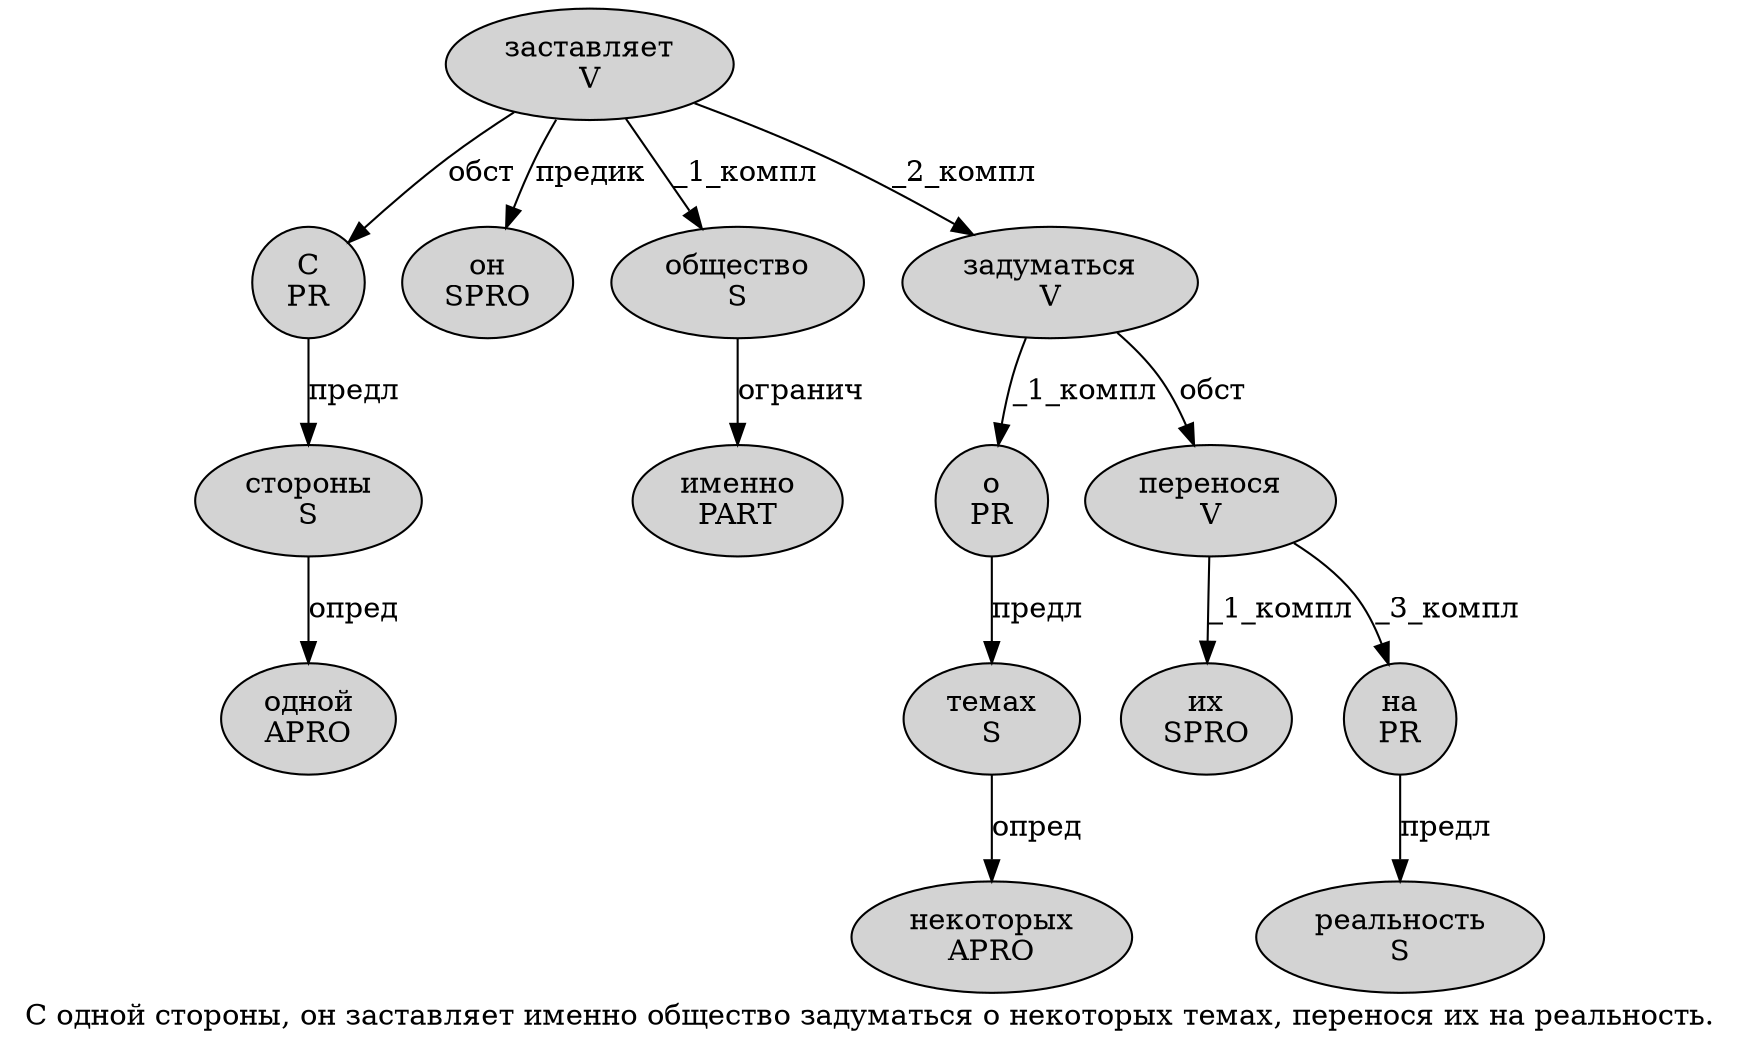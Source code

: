 digraph SENTENCE_1589 {
	graph [label="С одной стороны, он заставляет именно общество задуматься о некоторых темах, перенося их на реальность."]
	node [style=filled]
		0 [label="С
PR" color="" fillcolor=lightgray penwidth=1 shape=ellipse]
		1 [label="одной
APRO" color="" fillcolor=lightgray penwidth=1 shape=ellipse]
		2 [label="стороны
S" color="" fillcolor=lightgray penwidth=1 shape=ellipse]
		4 [label="он
SPRO" color="" fillcolor=lightgray penwidth=1 shape=ellipse]
		5 [label="заставляет
V" color="" fillcolor=lightgray penwidth=1 shape=ellipse]
		6 [label="именно
PART" color="" fillcolor=lightgray penwidth=1 shape=ellipse]
		7 [label="общество
S" color="" fillcolor=lightgray penwidth=1 shape=ellipse]
		8 [label="задуматься
V" color="" fillcolor=lightgray penwidth=1 shape=ellipse]
		9 [label="о
PR" color="" fillcolor=lightgray penwidth=1 shape=ellipse]
		10 [label="некоторых
APRO" color="" fillcolor=lightgray penwidth=1 shape=ellipse]
		11 [label="темах
S" color="" fillcolor=lightgray penwidth=1 shape=ellipse]
		13 [label="перенося
V" color="" fillcolor=lightgray penwidth=1 shape=ellipse]
		14 [label="их
SPRO" color="" fillcolor=lightgray penwidth=1 shape=ellipse]
		15 [label="на
PR" color="" fillcolor=lightgray penwidth=1 shape=ellipse]
		16 [label="реальность
S" color="" fillcolor=lightgray penwidth=1 shape=ellipse]
			13 -> 14 [label="_1_компл"]
			13 -> 15 [label="_3_компл"]
			9 -> 11 [label="предл"]
			2 -> 1 [label="опред"]
			0 -> 2 [label="предл"]
			8 -> 9 [label="_1_компл"]
			8 -> 13 [label="обст"]
			11 -> 10 [label="опред"]
			5 -> 0 [label="обст"]
			5 -> 4 [label="предик"]
			5 -> 7 [label="_1_компл"]
			5 -> 8 [label="_2_компл"]
			7 -> 6 [label="огранич"]
			15 -> 16 [label="предл"]
}